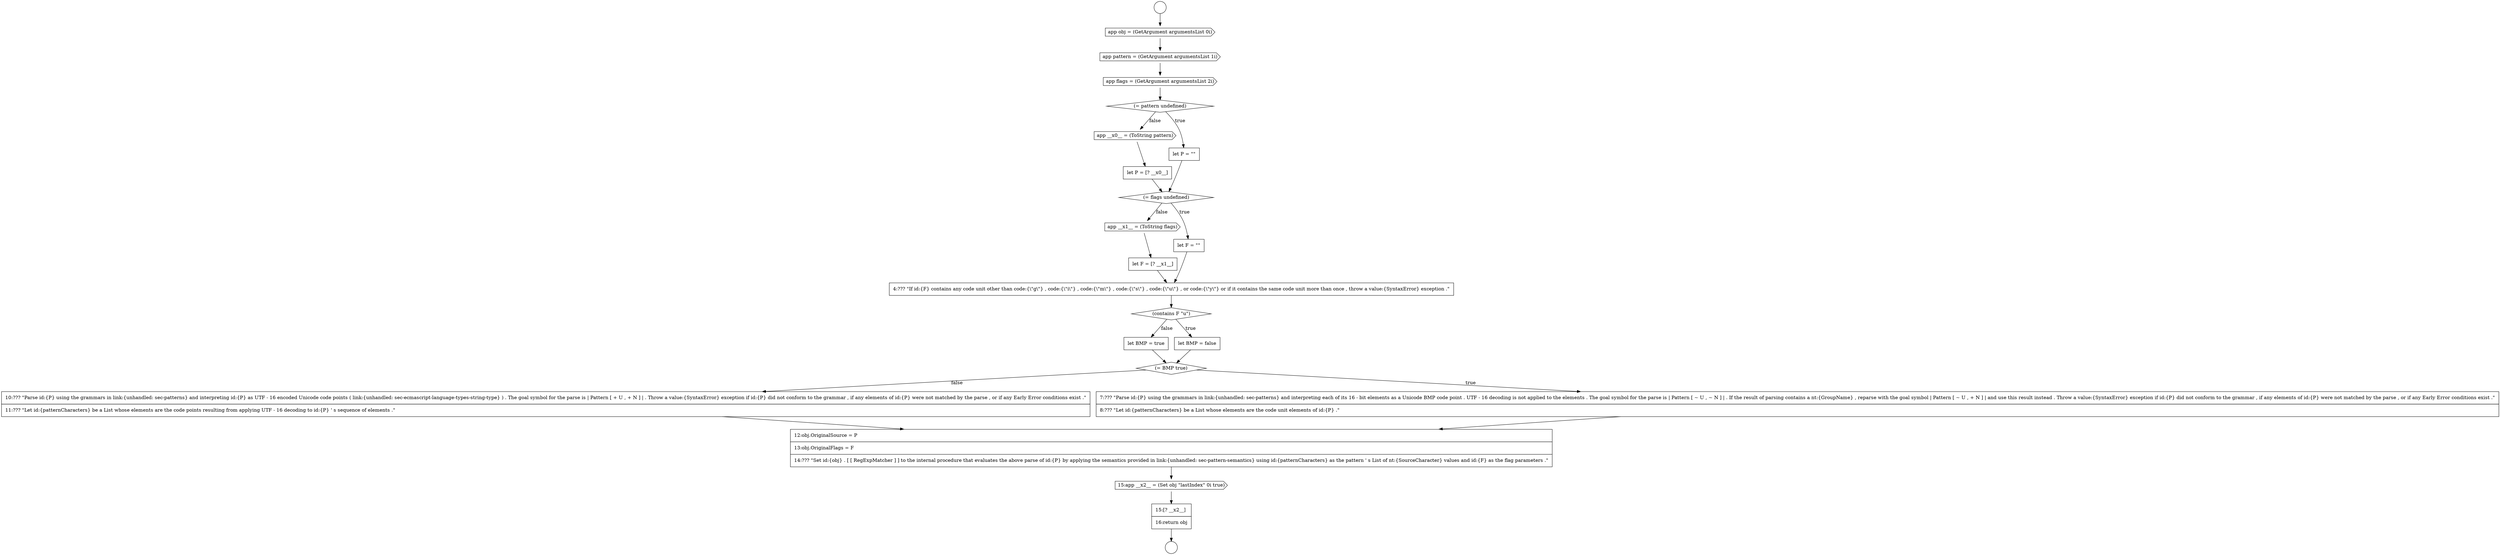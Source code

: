 digraph {
  node13834 [shape=none, margin=0, label=<<font color="black">
    <table border="0" cellborder="1" cellspacing="0" cellpadding="10">
      <tr><td align="left">12:obj.OriginalSource = P</td></tr>
      <tr><td align="left">13:obj.OriginalFlags = F</td></tr>
      <tr><td align="left">14:??? &quot;Set id:{obj} . [ [ RegExpMatcher ] ] to the internal procedure that evaluates the above parse of id:{P} by applying the semantics provided in link:{unhandled: sec-pattern-semantics} using id:{patternCharacters} as the pattern ' s List of nt:{SourceCharacter} values and id:{F} as the flag parameters .&quot;</td></tr>
    </table>
  </font>> color="black" fillcolor="white" style=filled]
  node13815 [shape=circle label=" " color="black" fillcolor="white" style=filled]
  node13830 [shape=none, margin=0, label=<<font color="black">
    <table border="0" cellborder="1" cellspacing="0" cellpadding="10">
      <tr><td align="left">let BMP = true</td></tr>
    </table>
  </font>> color="black" fillcolor="white" style=filled]
  node13826 [shape=none, margin=0, label=<<font color="black">
    <table border="0" cellborder="1" cellspacing="0" cellpadding="10">
      <tr><td align="left">let F = [? __x1__]</td></tr>
    </table>
  </font>> color="black" fillcolor="white" style=filled]
  node13818 [shape=cds, label=<<font color="black">app flags = (GetArgument argumentsList 2i)</font>> color="black" fillcolor="white" style=filled]
  node13833 [shape=none, margin=0, label=<<font color="black">
    <table border="0" cellborder="1" cellspacing="0" cellpadding="10">
      <tr><td align="left">10:??? &quot;Parse id:{P} using the grammars in link:{unhandled: sec-patterns} and interpreting id:{P} as UTF - 16 encoded Unicode code points ( link:{unhandled: sec-ecmascript-language-types-string-type} ) . The goal symbol for the parse is | Pattern [ + U , + N ] | . Throw a value:{SyntaxError} exception if id:{P} did not conform to the grammar , if any elements of id:{P} were not matched by the parse , or if any Early Error conditions exist .&quot;</td></tr>
      <tr><td align="left">11:??? &quot;Let id:{patternCharacters} be a List whose elements are the code points resulting from applying UTF - 16 decoding to id:{P} ' s sequence of elements .&quot;</td></tr>
    </table>
  </font>> color="black" fillcolor="white" style=filled]
  node13814 [shape=circle label=" " color="black" fillcolor="white" style=filled]
  node13829 [shape=none, margin=0, label=<<font color="black">
    <table border="0" cellborder="1" cellspacing="0" cellpadding="10">
      <tr><td align="left">let BMP = false</td></tr>
    </table>
  </font>> color="black" fillcolor="white" style=filled]
  node13835 [shape=cds, label=<<font color="black">15:app __x2__ = (Set obj &quot;lastIndex&quot; 0i true)</font>> color="black" fillcolor="white" style=filled]
  node13825 [shape=cds, label=<<font color="black">app __x1__ = (ToString flags)</font>> color="black" fillcolor="white" style=filled]
  node13822 [shape=none, margin=0, label=<<font color="black">
    <table border="0" cellborder="1" cellspacing="0" cellpadding="10">
      <tr><td align="left">let P = [? __x0__]</td></tr>
    </table>
  </font>> color="black" fillcolor="white" style=filled]
  node13832 [shape=none, margin=0, label=<<font color="black">
    <table border="0" cellborder="1" cellspacing="0" cellpadding="10">
      <tr><td align="left">7:??? &quot;Parse id:{P} using the grammars in link:{unhandled: sec-patterns} and interpreting each of its 16 - bit elements as a Unicode BMP code point . UTF - 16 decoding is not applied to the elements . The goal symbol for the parse is | Pattern [ ~ U , ~ N ] | . If the result of parsing contains a nt:{GroupName} , reparse with the goal symbol | Pattern [ ~ U , + N ] | and use this result instead . Throw a value:{SyntaxError} exception if id:{P} did not conform to the grammar , if any elements of id:{P} were not matched by the parse , or if any Early Error conditions exist .&quot;</td></tr>
      <tr><td align="left">8:??? &quot;Let id:{patternCharacters} be a List whose elements are the code unit elements of id:{P} .&quot;</td></tr>
    </table>
  </font>> color="black" fillcolor="white" style=filled]
  node13836 [shape=none, margin=0, label=<<font color="black">
    <table border="0" cellborder="1" cellspacing="0" cellpadding="10">
      <tr><td align="left">15:[? __x2__]</td></tr>
      <tr><td align="left">16:return obj</td></tr>
    </table>
  </font>> color="black" fillcolor="white" style=filled]
  node13828 [shape=diamond, label=<<font color="black">(contains F &quot;u&quot;)</font>> color="black" fillcolor="white" style=filled]
  node13823 [shape=diamond, label=<<font color="black">(= flags undefined)</font>> color="black" fillcolor="white" style=filled]
  node13831 [shape=diamond, label=<<font color="black">(= BMP true)</font>> color="black" fillcolor="white" style=filled]
  node13816 [shape=cds, label=<<font color="black">app obj = (GetArgument argumentsList 0i)</font>> color="black" fillcolor="white" style=filled]
  node13819 [shape=diamond, label=<<font color="black">(= pattern undefined)</font>> color="black" fillcolor="white" style=filled]
  node13817 [shape=cds, label=<<font color="black">app pattern = (GetArgument argumentsList 1i)</font>> color="black" fillcolor="white" style=filled]
  node13821 [shape=cds, label=<<font color="black">app __x0__ = (ToString pattern)</font>> color="black" fillcolor="white" style=filled]
  node13820 [shape=none, margin=0, label=<<font color="black">
    <table border="0" cellborder="1" cellspacing="0" cellpadding="10">
      <tr><td align="left">let P = &quot;&quot;</td></tr>
    </table>
  </font>> color="black" fillcolor="white" style=filled]
  node13827 [shape=none, margin=0, label=<<font color="black">
    <table border="0" cellborder="1" cellspacing="0" cellpadding="10">
      <tr><td align="left">4:??? &quot;If id:{F} contains any code unit other than code:{\&quot;g\&quot;} , code:{\&quot;i\&quot;} , code:{\&quot;m\&quot;} , code:{\&quot;s\&quot;} , code:{\&quot;u\&quot;} , or code:{\&quot;y\&quot;} or if it contains the same code unit more than once , throw a value:{SyntaxError} exception .&quot;</td></tr>
    </table>
  </font>> color="black" fillcolor="white" style=filled]
  node13824 [shape=none, margin=0, label=<<font color="black">
    <table border="0" cellborder="1" cellspacing="0" cellpadding="10">
      <tr><td align="left">let F = &quot;&quot;</td></tr>
    </table>
  </font>> color="black" fillcolor="white" style=filled]
  node13831 -> node13832 [label=<<font color="black">true</font>> color="black"]
  node13831 -> node13833 [label=<<font color="black">false</font>> color="black"]
  node13819 -> node13820 [label=<<font color="black">true</font>> color="black"]
  node13819 -> node13821 [label=<<font color="black">false</font>> color="black"]
  node13836 -> node13815 [ color="black"]
  node13829 -> node13831 [ color="black"]
  node13820 -> node13823 [ color="black"]
  node13833 -> node13834 [ color="black"]
  node13832 -> node13834 [ color="black"]
  node13821 -> node13822 [ color="black"]
  node13828 -> node13829 [label=<<font color="black">true</font>> color="black"]
  node13828 -> node13830 [label=<<font color="black">false</font>> color="black"]
  node13827 -> node13828 [ color="black"]
  node13814 -> node13816 [ color="black"]
  node13835 -> node13836 [ color="black"]
  node13824 -> node13827 [ color="black"]
  node13834 -> node13835 [ color="black"]
  node13826 -> node13827 [ color="black"]
  node13830 -> node13831 [ color="black"]
  node13818 -> node13819 [ color="black"]
  node13822 -> node13823 [ color="black"]
  node13823 -> node13824 [label=<<font color="black">true</font>> color="black"]
  node13823 -> node13825 [label=<<font color="black">false</font>> color="black"]
  node13816 -> node13817 [ color="black"]
  node13825 -> node13826 [ color="black"]
  node13817 -> node13818 [ color="black"]
}
